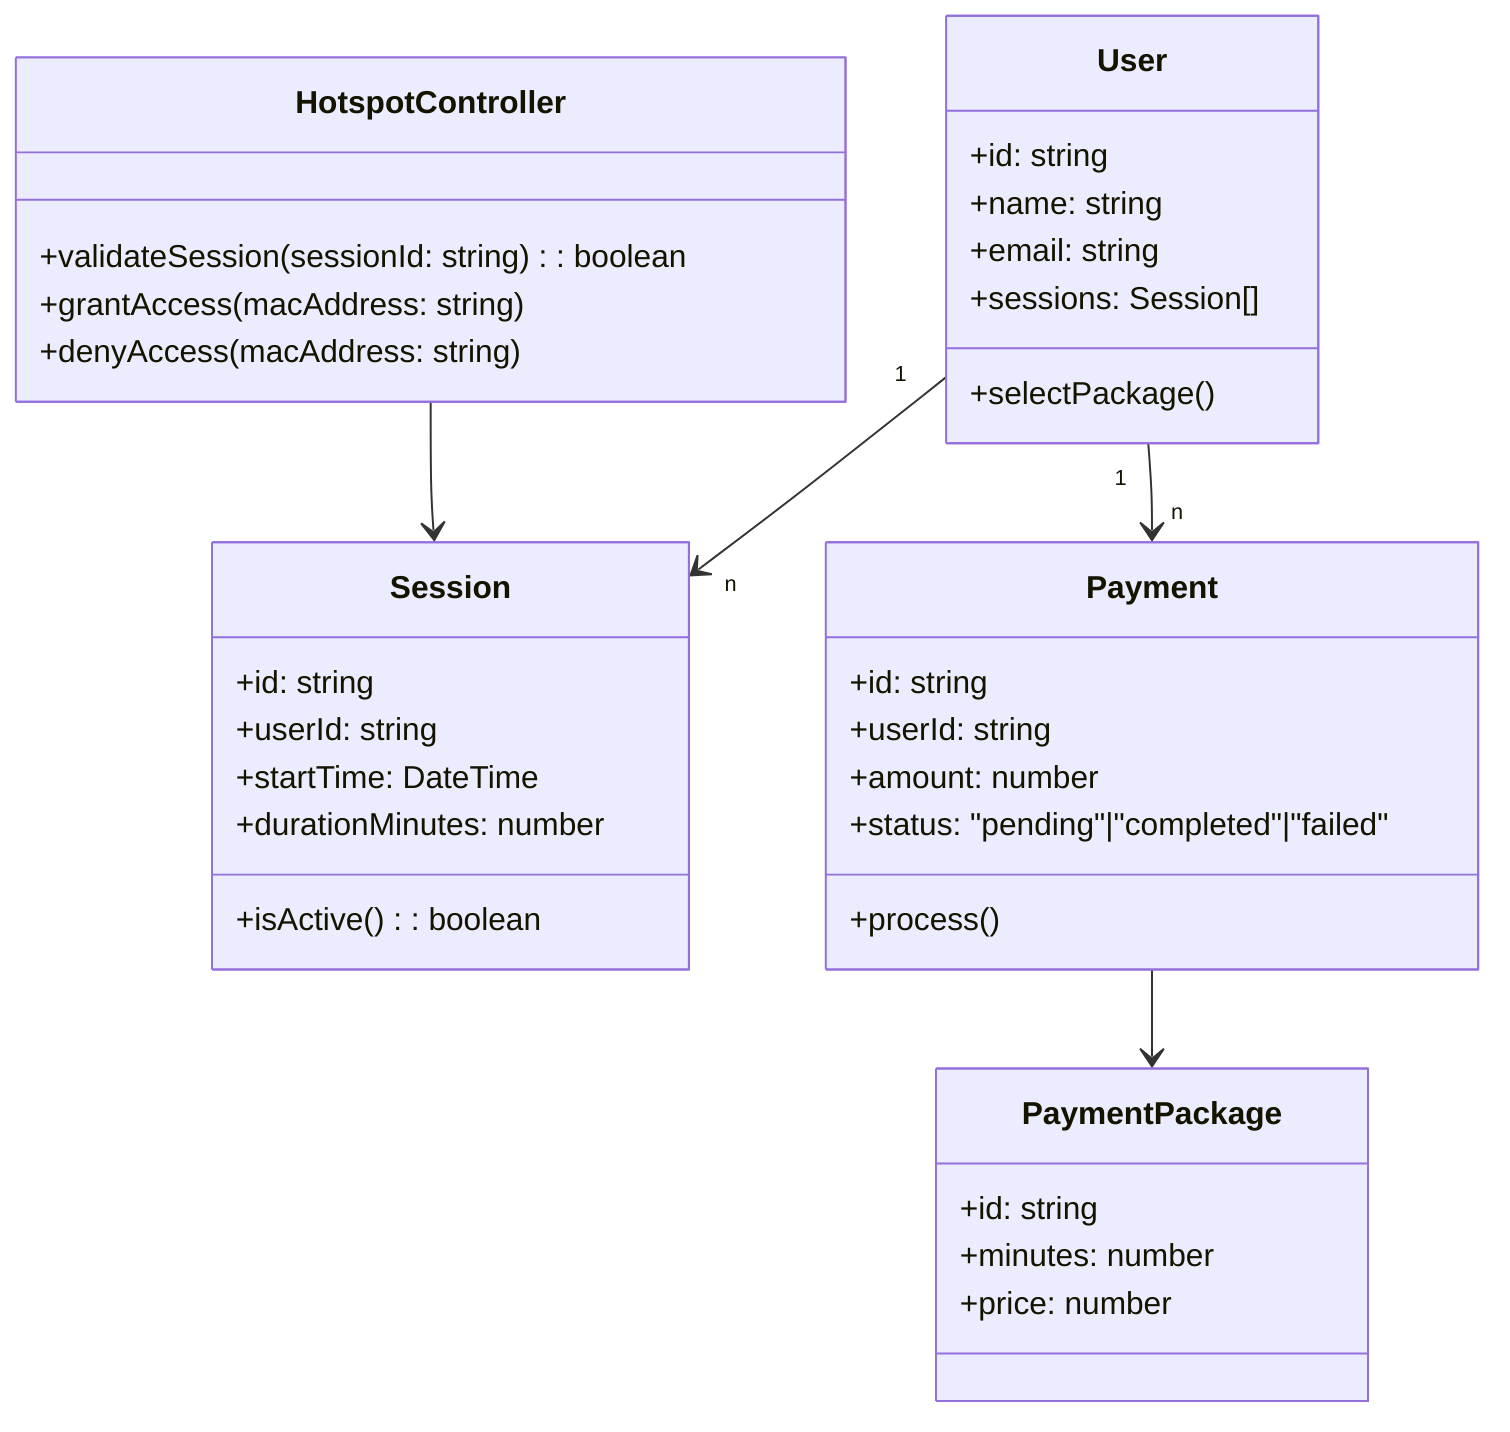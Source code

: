classDiagram
    title Hotspot System Classes

    class User {
        +id: string
        +name: string
        +email: string
        +sessions: Session[]
        +selectPackage()
    }

    class PaymentPackage {
        +id: string
        +minutes: number
        +price: number
    }

    class Session {
        +id: string
        +userId: string
        +startTime: DateTime
        +durationMinutes: number
        +isActive(): boolean
    }

    class Payment {
        +id: string
        +userId: string
        +amount: number
        +status: "pending"|"completed"|"failed"
        +process()
    }

    class HotspotController {
        +validateSession(sessionId: string): boolean
        +grantAccess(macAddress: string)
        +denyAccess(macAddress: string)
    }

    User "1" --> "n" Session
    User "1" --> "n" Payment
    Payment --> PaymentPackage
    HotspotController --> Session